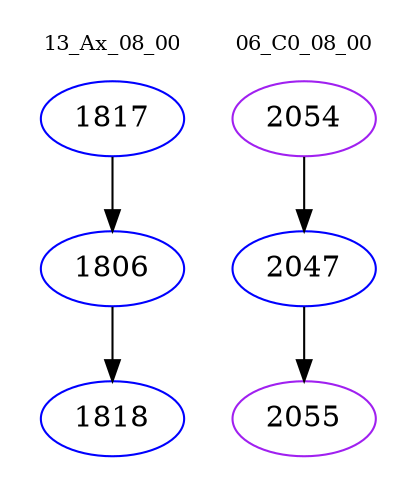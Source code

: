 digraph{
subgraph cluster_0 {
color = white
label = "13_Ax_08_00";
fontsize=10;
T0_1817 [label="1817", color="blue"]
T0_1817 -> T0_1806 [color="black"]
T0_1806 [label="1806", color="blue"]
T0_1806 -> T0_1818 [color="black"]
T0_1818 [label="1818", color="blue"]
}
subgraph cluster_1 {
color = white
label = "06_C0_08_00";
fontsize=10;
T1_2054 [label="2054", color="purple"]
T1_2054 -> T1_2047 [color="black"]
T1_2047 [label="2047", color="blue"]
T1_2047 -> T1_2055 [color="black"]
T1_2055 [label="2055", color="purple"]
}
}
